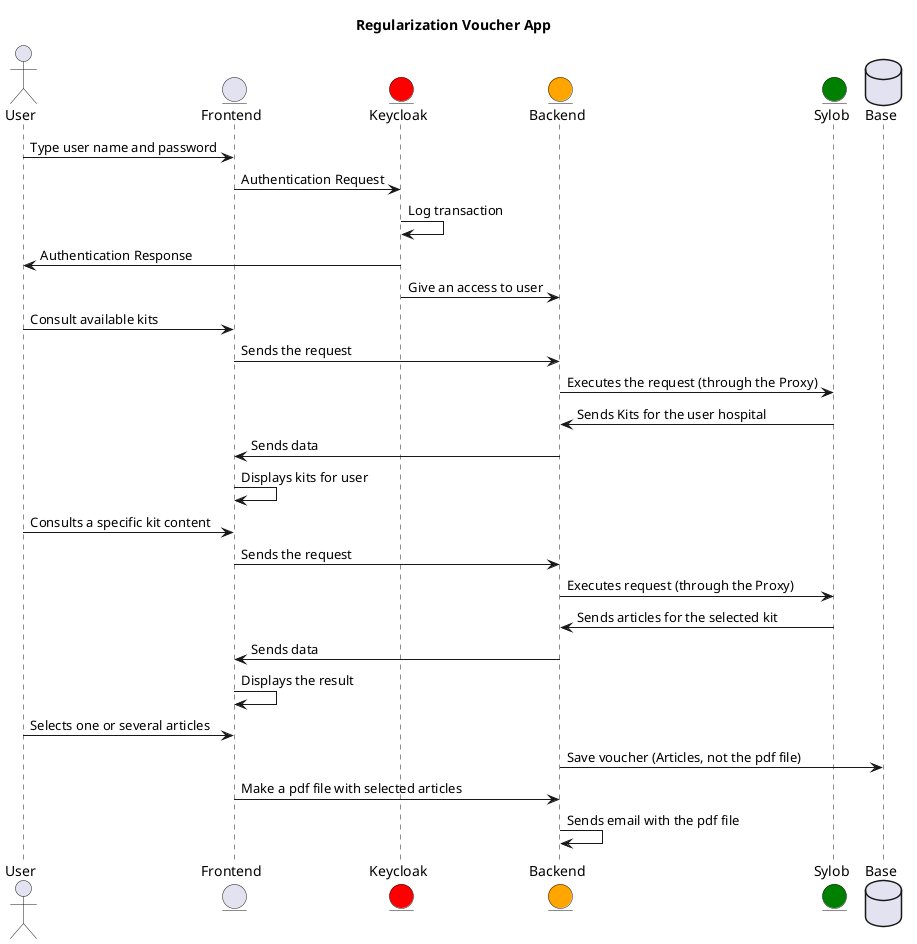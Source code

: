 
@startuml

title Regularization Voucher App
actor User
entity Frontend
entity Keycloak #red
entity Backend #orange
entity Sylob #green
database Base

' AUTHENTICATION PROCESS

User -> Frontend:  Type user name and password
Frontend -> Keycloak: Authentication Request
Keycloak -> Keycloak: Log transaction
Keycloak -> User: Authentication Response
Keycloak -> Backend: Give an access to user

'VIEW AVAILABLE KITS

User -> Frontend: Consult available kits
Frontend -> Backend: Sends the request
Backend -> Sylob: Executes the request (through the Proxy)
Sylob -> Backend: Sends Kits for the user hospital
Backend -> Frontend: Sends data
Frontend -> Frontend: Displays kits for user

'VIEW A SPECIFIC KIT CONTENT

User -> Frontend: Consults a specific kit content
Frontend -> Backend: Sends the request
Backend -> Sylob: Executes request (through the Proxy)
Sylob -> Backend: Sends articles for the selected kit
Backend -> Frontend: Sends data
Frontend -> Frontend: Displays the result

' MAKING A REGULARIZATION VOUCHER

User -> Frontend: Selects one or several articles
Backend -> Base: Save voucher (Articles, not the pdf file)
Frontend -> Backend: Make a pdf file with selected articles
Backend -> Backend: Sends email with the pdf file
@enduml